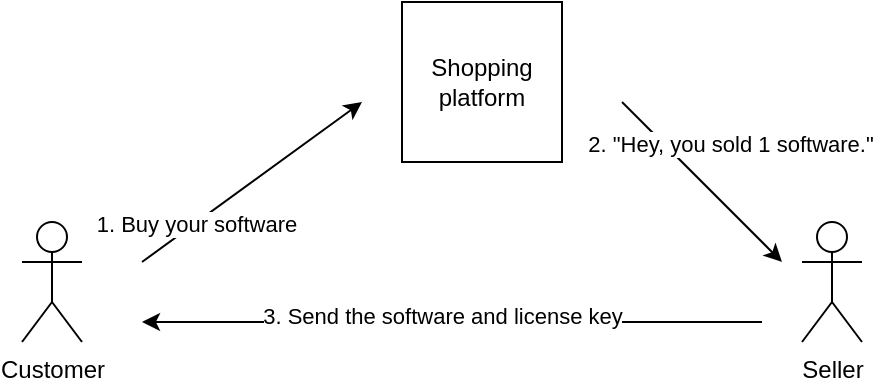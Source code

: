 <mxfile version="27.0.5">
  <diagram name="Page-1" id="TSBSSDDO_yKHW62e8Eiq">
    <mxGraphModel dx="1426" dy="699" grid="1" gridSize="10" guides="1" tooltips="1" connect="1" arrows="1" fold="1" page="1" pageScale="1" pageWidth="850" pageHeight="1100" math="0" shadow="0">
      <root>
        <mxCell id="0" />
        <mxCell id="1" parent="0" />
        <mxCell id="m4F_Nr7zRmT3kecsysCq-1" value="Customer" style="shape=umlActor;verticalLabelPosition=bottom;verticalAlign=top;html=1;outlineConnect=0;" vertex="1" parent="1">
          <mxGeometry x="40" y="220" width="30" height="60" as="geometry" />
        </mxCell>
        <mxCell id="m4F_Nr7zRmT3kecsysCq-2" value="Shopping platform" style="whiteSpace=wrap;html=1;aspect=fixed;" vertex="1" parent="1">
          <mxGeometry x="230" y="110" width="80" height="80" as="geometry" />
        </mxCell>
        <mxCell id="m4F_Nr7zRmT3kecsysCq-3" value="Seller" style="shape=umlActor;verticalLabelPosition=bottom;verticalAlign=top;html=1;outlineConnect=0;" vertex="1" parent="1">
          <mxGeometry x="430" y="220" width="30" height="60" as="geometry" />
        </mxCell>
        <mxCell id="m4F_Nr7zRmT3kecsysCq-4" value="" style="endArrow=classic;html=1;rounded=0;" edge="1" parent="1">
          <mxGeometry width="50" height="50" relative="1" as="geometry">
            <mxPoint x="100" y="240" as="sourcePoint" />
            <mxPoint x="210" y="160" as="targetPoint" />
          </mxGeometry>
        </mxCell>
        <mxCell id="m4F_Nr7zRmT3kecsysCq-5" value="1. Buy your software" style="edgeLabel;html=1;align=center;verticalAlign=middle;resizable=0;points=[];" vertex="1" connectable="0" parent="m4F_Nr7zRmT3kecsysCq-4">
          <mxGeometry x="-0.505" relative="1" as="geometry">
            <mxPoint as="offset" />
          </mxGeometry>
        </mxCell>
        <mxCell id="m4F_Nr7zRmT3kecsysCq-6" value="" style="endArrow=classic;html=1;rounded=0;" edge="1" parent="1">
          <mxGeometry width="50" height="50" relative="1" as="geometry">
            <mxPoint x="340" y="160" as="sourcePoint" />
            <mxPoint x="420" y="240" as="targetPoint" />
          </mxGeometry>
        </mxCell>
        <mxCell id="m4F_Nr7zRmT3kecsysCq-7" value="2. &quot;Hey, you sold 1 software.&quot;" style="edgeLabel;html=1;align=center;verticalAlign=middle;resizable=0;points=[];" vertex="1" connectable="0" parent="m4F_Nr7zRmT3kecsysCq-6">
          <mxGeometry x="-0.489" y="-1" relative="1" as="geometry">
            <mxPoint x="34" as="offset" />
          </mxGeometry>
        </mxCell>
        <mxCell id="m4F_Nr7zRmT3kecsysCq-10" value="" style="endArrow=classic;html=1;rounded=0;" edge="1" parent="1">
          <mxGeometry width="50" height="50" relative="1" as="geometry">
            <mxPoint x="410" y="270" as="sourcePoint" />
            <mxPoint x="100" y="270" as="targetPoint" />
          </mxGeometry>
        </mxCell>
        <mxCell id="m4F_Nr7zRmT3kecsysCq-11" value="3. Send the software and license key" style="edgeLabel;html=1;align=center;verticalAlign=middle;resizable=0;points=[];" vertex="1" connectable="0" parent="m4F_Nr7zRmT3kecsysCq-10">
          <mxGeometry x="0.374" y="-3" relative="1" as="geometry">
            <mxPoint x="53" as="offset" />
          </mxGeometry>
        </mxCell>
      </root>
    </mxGraphModel>
  </diagram>
</mxfile>
